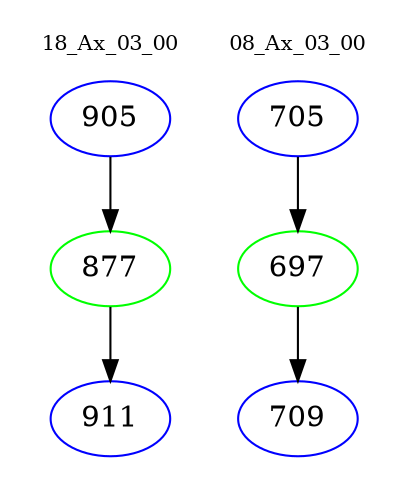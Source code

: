 digraph{
subgraph cluster_0 {
color = white
label = "18_Ax_03_00";
fontsize=10;
T0_905 [label="905", color="blue"]
T0_905 -> T0_877 [color="black"]
T0_877 [label="877", color="green"]
T0_877 -> T0_911 [color="black"]
T0_911 [label="911", color="blue"]
}
subgraph cluster_1 {
color = white
label = "08_Ax_03_00";
fontsize=10;
T1_705 [label="705", color="blue"]
T1_705 -> T1_697 [color="black"]
T1_697 [label="697", color="green"]
T1_697 -> T1_709 [color="black"]
T1_709 [label="709", color="blue"]
}
}
